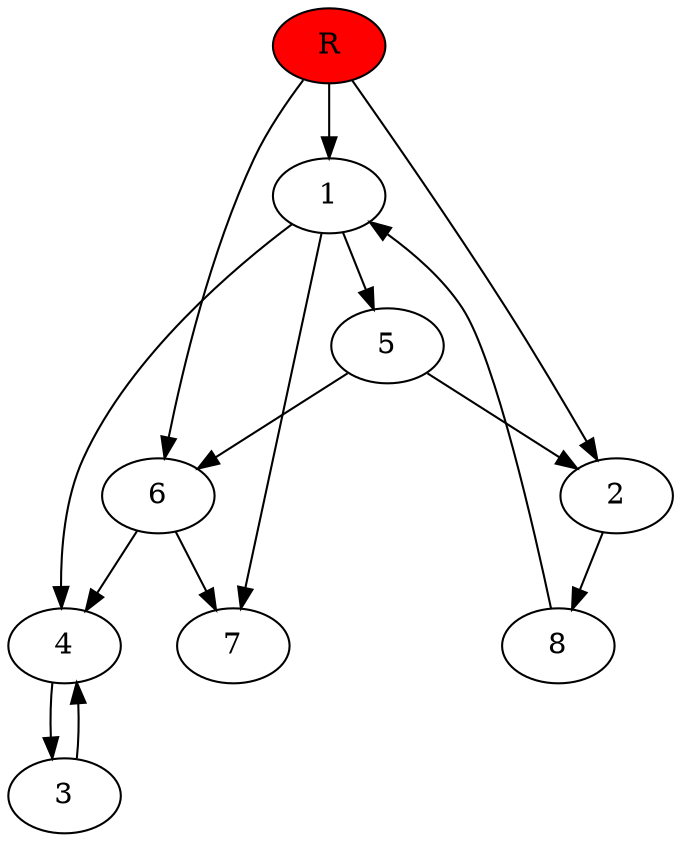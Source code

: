 digraph prb32484 {
	1
	2
	3
	4
	5
	6
	7
	8
	R [fillcolor="#ff0000" style=filled]
	1 -> 4
	1 -> 5
	1 -> 7
	2 -> 8
	3 -> 4
	4 -> 3
	5 -> 2
	5 -> 6
	6 -> 4
	6 -> 7
	8 -> 1
	R -> 1
	R -> 2
	R -> 6
}
